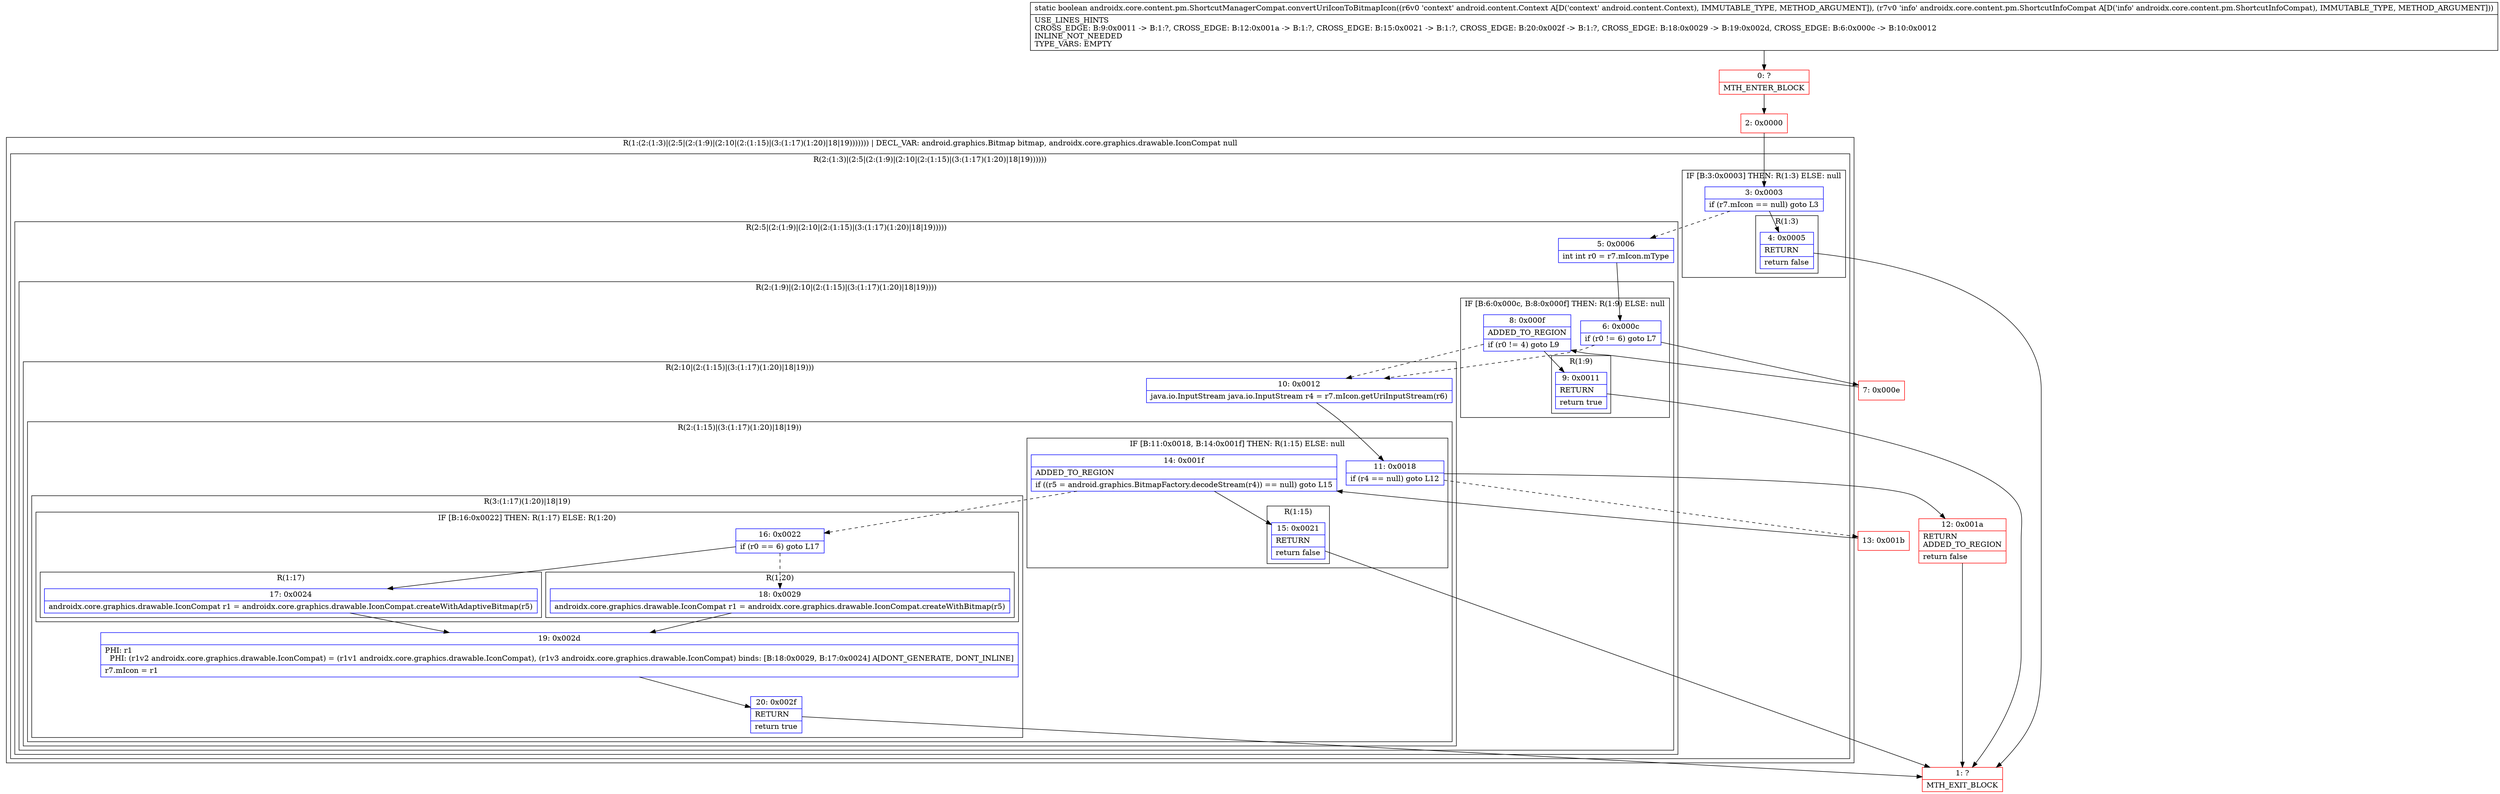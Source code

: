 digraph "CFG forandroidx.core.content.pm.ShortcutManagerCompat.convertUriIconToBitmapIcon(Landroid\/content\/Context;Landroidx\/core\/content\/pm\/ShortcutInfoCompat;)Z" {
subgraph cluster_Region_672703378 {
label = "R(1:(2:(1:3)|(2:5|(2:(1:9)|(2:10|(2:(1:15)|(3:(1:17)(1:20)|18|19))))))) | DECL_VAR: android.graphics.Bitmap bitmap, androidx.core.graphics.drawable.IconCompat null\l";
node [shape=record,color=blue];
subgraph cluster_Region_1986336123 {
label = "R(2:(1:3)|(2:5|(2:(1:9)|(2:10|(2:(1:15)|(3:(1:17)(1:20)|18|19))))))";
node [shape=record,color=blue];
subgraph cluster_IfRegion_820932619 {
label = "IF [B:3:0x0003] THEN: R(1:3) ELSE: null";
node [shape=record,color=blue];
Node_3 [shape=record,label="{3\:\ 0x0003|if (r7.mIcon == null) goto L3\l}"];
subgraph cluster_Region_158711389 {
label = "R(1:3)";
node [shape=record,color=blue];
Node_4 [shape=record,label="{4\:\ 0x0005|RETURN\l|return false\l}"];
}
}
subgraph cluster_Region_1526189636 {
label = "R(2:5|(2:(1:9)|(2:10|(2:(1:15)|(3:(1:17)(1:20)|18|19)))))";
node [shape=record,color=blue];
Node_5 [shape=record,label="{5\:\ 0x0006|int int r0 = r7.mIcon.mType\l}"];
subgraph cluster_Region_1687980242 {
label = "R(2:(1:9)|(2:10|(2:(1:15)|(3:(1:17)(1:20)|18|19))))";
node [shape=record,color=blue];
subgraph cluster_IfRegion_377057608 {
label = "IF [B:6:0x000c, B:8:0x000f] THEN: R(1:9) ELSE: null";
node [shape=record,color=blue];
Node_6 [shape=record,label="{6\:\ 0x000c|if (r0 != 6) goto L7\l}"];
Node_8 [shape=record,label="{8\:\ 0x000f|ADDED_TO_REGION\l|if (r0 != 4) goto L9\l}"];
subgraph cluster_Region_973903863 {
label = "R(1:9)";
node [shape=record,color=blue];
Node_9 [shape=record,label="{9\:\ 0x0011|RETURN\l|return true\l}"];
}
}
subgraph cluster_Region_806467435 {
label = "R(2:10|(2:(1:15)|(3:(1:17)(1:20)|18|19)))";
node [shape=record,color=blue];
Node_10 [shape=record,label="{10\:\ 0x0012|java.io.InputStream java.io.InputStream r4 = r7.mIcon.getUriInputStream(r6)\l}"];
subgraph cluster_Region_2040645269 {
label = "R(2:(1:15)|(3:(1:17)(1:20)|18|19))";
node [shape=record,color=blue];
subgraph cluster_IfRegion_1416682179 {
label = "IF [B:11:0x0018, B:14:0x001f] THEN: R(1:15) ELSE: null";
node [shape=record,color=blue];
Node_11 [shape=record,label="{11\:\ 0x0018|if (r4 == null) goto L12\l}"];
Node_14 [shape=record,label="{14\:\ 0x001f|ADDED_TO_REGION\l|if ((r5 = android.graphics.BitmapFactory.decodeStream(r4)) == null) goto L15\l}"];
subgraph cluster_Region_1568807082 {
label = "R(1:15)";
node [shape=record,color=blue];
Node_15 [shape=record,label="{15\:\ 0x0021|RETURN\l|return false\l}"];
}
}
subgraph cluster_Region_1566097872 {
label = "R(3:(1:17)(1:20)|18|19)";
node [shape=record,color=blue];
subgraph cluster_IfRegion_1478494430 {
label = "IF [B:16:0x0022] THEN: R(1:17) ELSE: R(1:20)";
node [shape=record,color=blue];
Node_16 [shape=record,label="{16\:\ 0x0022|if (r0 == 6) goto L17\l}"];
subgraph cluster_Region_1365282089 {
label = "R(1:17)";
node [shape=record,color=blue];
Node_17 [shape=record,label="{17\:\ 0x0024|androidx.core.graphics.drawable.IconCompat r1 = androidx.core.graphics.drawable.IconCompat.createWithAdaptiveBitmap(r5)\l}"];
}
subgraph cluster_Region_165544500 {
label = "R(1:20)";
node [shape=record,color=blue];
Node_18 [shape=record,label="{18\:\ 0x0029|androidx.core.graphics.drawable.IconCompat r1 = androidx.core.graphics.drawable.IconCompat.createWithBitmap(r5)\l}"];
}
}
Node_19 [shape=record,label="{19\:\ 0x002d|PHI: r1 \l  PHI: (r1v2 androidx.core.graphics.drawable.IconCompat) = (r1v1 androidx.core.graphics.drawable.IconCompat), (r1v3 androidx.core.graphics.drawable.IconCompat) binds: [B:18:0x0029, B:17:0x0024] A[DONT_GENERATE, DONT_INLINE]\l|r7.mIcon = r1\l}"];
Node_20 [shape=record,label="{20\:\ 0x002f|RETURN\l|return true\l}"];
}
}
}
}
}
}
}
Node_0 [shape=record,color=red,label="{0\:\ ?|MTH_ENTER_BLOCK\l}"];
Node_2 [shape=record,color=red,label="{2\:\ 0x0000}"];
Node_1 [shape=record,color=red,label="{1\:\ ?|MTH_EXIT_BLOCK\l}"];
Node_7 [shape=record,color=red,label="{7\:\ 0x000e}"];
Node_12 [shape=record,color=red,label="{12\:\ 0x001a|RETURN\lADDED_TO_REGION\l|return false\l}"];
Node_13 [shape=record,color=red,label="{13\:\ 0x001b}"];
MethodNode[shape=record,label="{static boolean androidx.core.content.pm.ShortcutManagerCompat.convertUriIconToBitmapIcon((r6v0 'context' android.content.Context A[D('context' android.content.Context), IMMUTABLE_TYPE, METHOD_ARGUMENT]), (r7v0 'info' androidx.core.content.pm.ShortcutInfoCompat A[D('info' androidx.core.content.pm.ShortcutInfoCompat), IMMUTABLE_TYPE, METHOD_ARGUMENT]))  | USE_LINES_HINTS\lCROSS_EDGE: B:9:0x0011 \-\> B:1:?, CROSS_EDGE: B:12:0x001a \-\> B:1:?, CROSS_EDGE: B:15:0x0021 \-\> B:1:?, CROSS_EDGE: B:20:0x002f \-\> B:1:?, CROSS_EDGE: B:18:0x0029 \-\> B:19:0x002d, CROSS_EDGE: B:6:0x000c \-\> B:10:0x0012\lINLINE_NOT_NEEDED\lTYPE_VARS: EMPTY\l}"];
MethodNode -> Node_0;Node_3 -> Node_4;
Node_3 -> Node_5[style=dashed];
Node_4 -> Node_1;
Node_5 -> Node_6;
Node_6 -> Node_7;
Node_6 -> Node_10[style=dashed];
Node_8 -> Node_9;
Node_8 -> Node_10[style=dashed];
Node_9 -> Node_1;
Node_10 -> Node_11;
Node_11 -> Node_12;
Node_11 -> Node_13[style=dashed];
Node_14 -> Node_15;
Node_14 -> Node_16[style=dashed];
Node_15 -> Node_1;
Node_16 -> Node_17;
Node_16 -> Node_18[style=dashed];
Node_17 -> Node_19;
Node_18 -> Node_19;
Node_19 -> Node_20;
Node_20 -> Node_1;
Node_0 -> Node_2;
Node_2 -> Node_3;
Node_7 -> Node_8;
Node_12 -> Node_1;
Node_13 -> Node_14;
}

